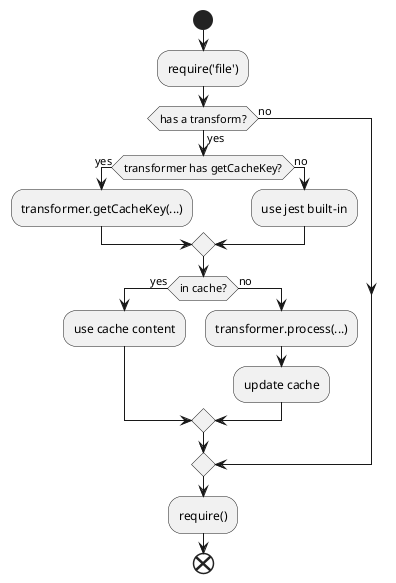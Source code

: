 @startuml


start

:require('file');

if (has a transform?) then (yes)
  if (transformer has getCacheKey?) then (yes)
    :transformer.getCacheKey(...);
  else (no)
    :use jest built-in;
  endif

  if (in cache?) then (yes)
    :use cache content;
  else (no)
    :transformer.process(...);
    :update cache;
  endif

else (no)
endif

:require();

end


@enduml